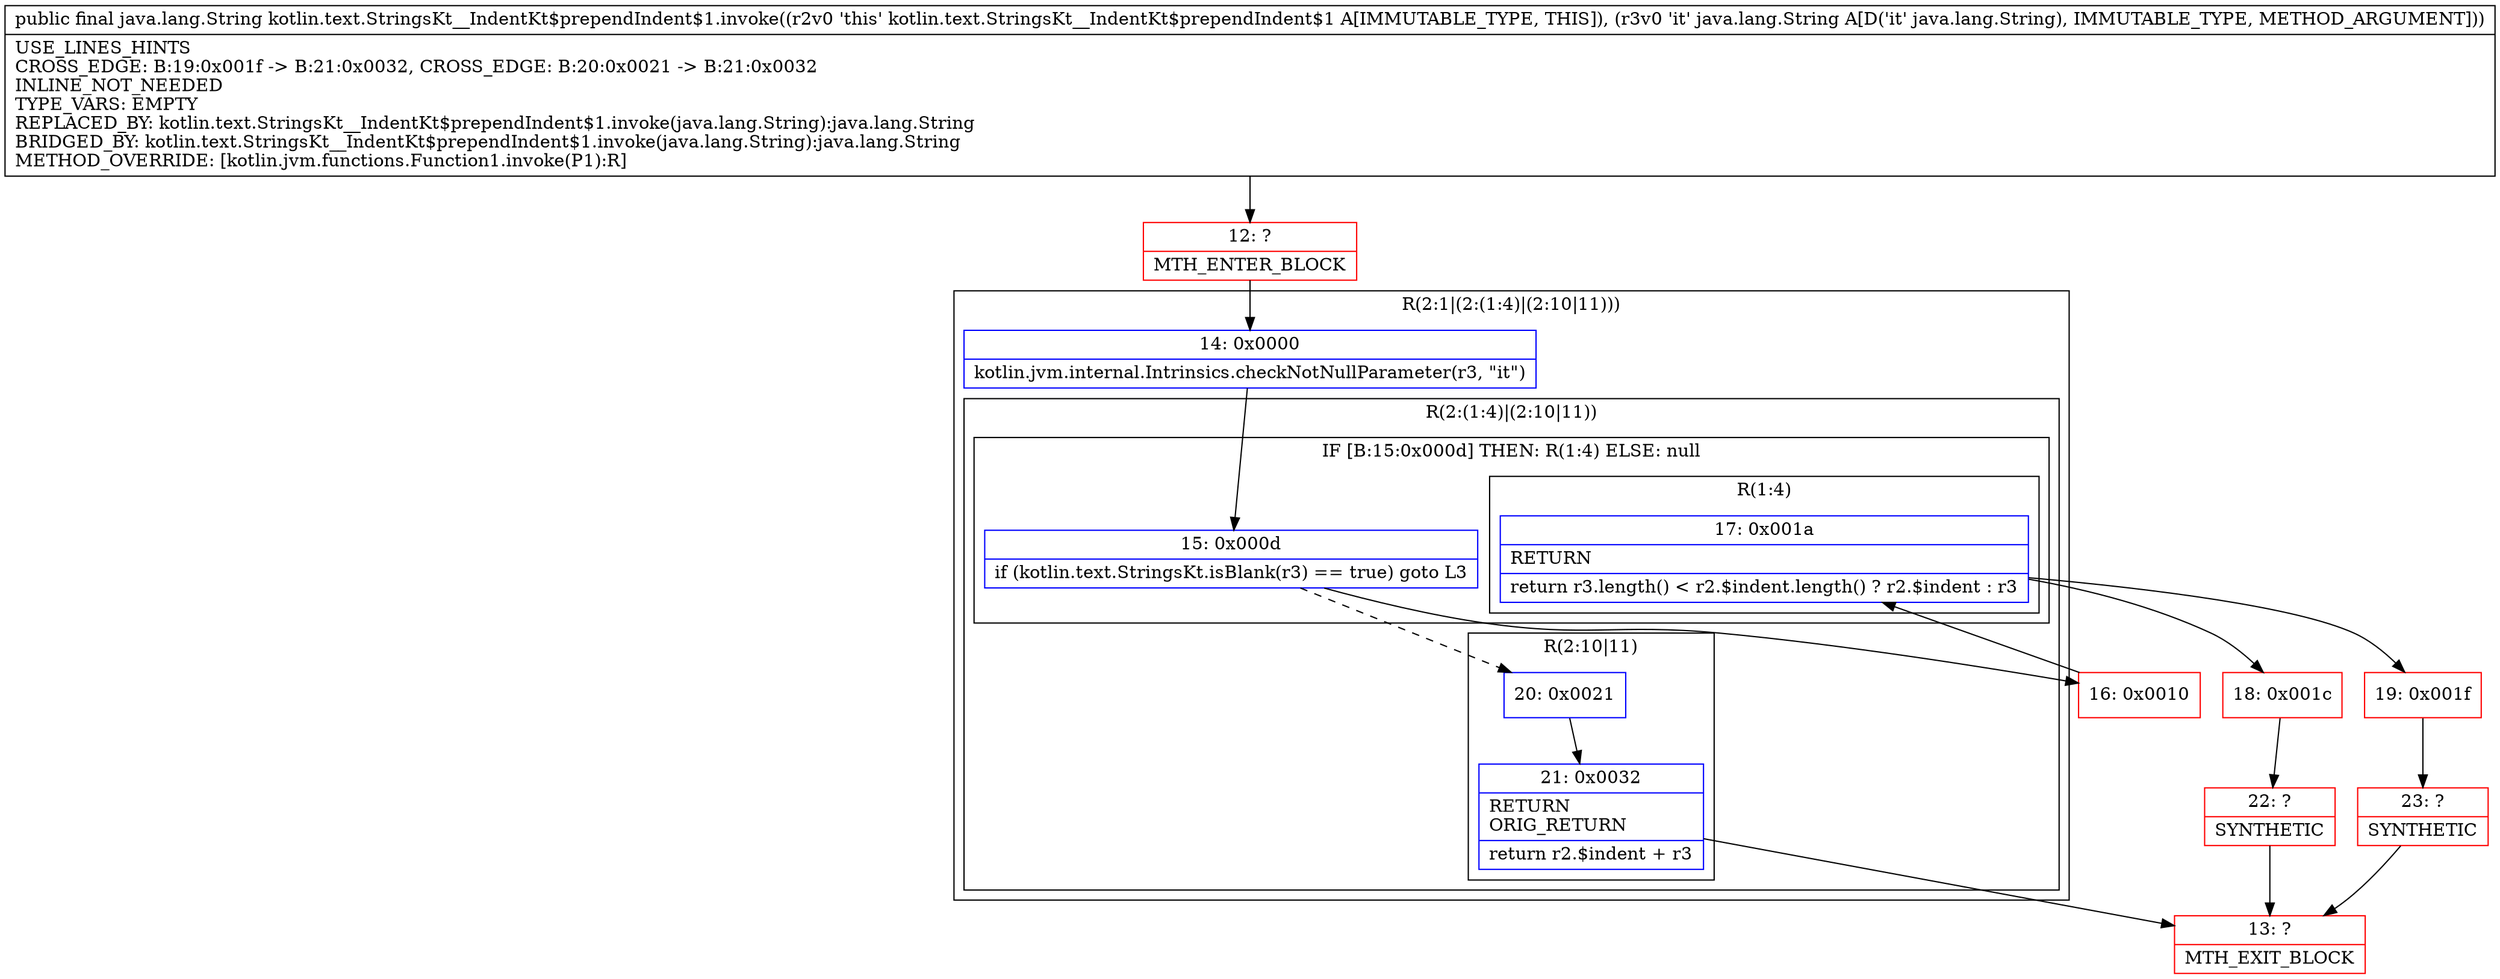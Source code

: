 digraph "CFG forkotlin.text.StringsKt__IndentKt$prependIndent$1.invoke(Ljava\/lang\/String;)Ljava\/lang\/String;" {
subgraph cluster_Region_423863343 {
label = "R(2:1|(2:(1:4)|(2:10|11)))";
node [shape=record,color=blue];
Node_14 [shape=record,label="{14\:\ 0x0000|kotlin.jvm.internal.Intrinsics.checkNotNullParameter(r3, \"it\")\l}"];
subgraph cluster_Region_593663355 {
label = "R(2:(1:4)|(2:10|11))";
node [shape=record,color=blue];
subgraph cluster_IfRegion_1177593027 {
label = "IF [B:15:0x000d] THEN: R(1:4) ELSE: null";
node [shape=record,color=blue];
Node_15 [shape=record,label="{15\:\ 0x000d|if (kotlin.text.StringsKt.isBlank(r3) == true) goto L3\l}"];
subgraph cluster_Region_340726013 {
label = "R(1:4)";
node [shape=record,color=blue];
Node_17 [shape=record,label="{17\:\ 0x001a|RETURN\l|return r3.length() \< r2.$indent.length() ? r2.$indent : r3\l}"];
}
}
subgraph cluster_Region_279559303 {
label = "R(2:10|11)";
node [shape=record,color=blue];
Node_20 [shape=record,label="{20\:\ 0x0021}"];
Node_21 [shape=record,label="{21\:\ 0x0032|RETURN\lORIG_RETURN\l|return r2.$indent + r3\l}"];
}
}
}
Node_12 [shape=record,color=red,label="{12\:\ ?|MTH_ENTER_BLOCK\l}"];
Node_16 [shape=record,color=red,label="{16\:\ 0x0010}"];
Node_18 [shape=record,color=red,label="{18\:\ 0x001c}"];
Node_22 [shape=record,color=red,label="{22\:\ ?|SYNTHETIC\l}"];
Node_13 [shape=record,color=red,label="{13\:\ ?|MTH_EXIT_BLOCK\l}"];
Node_19 [shape=record,color=red,label="{19\:\ 0x001f}"];
Node_23 [shape=record,color=red,label="{23\:\ ?|SYNTHETIC\l}"];
MethodNode[shape=record,label="{public final java.lang.String kotlin.text.StringsKt__IndentKt$prependIndent$1.invoke((r2v0 'this' kotlin.text.StringsKt__IndentKt$prependIndent$1 A[IMMUTABLE_TYPE, THIS]), (r3v0 'it' java.lang.String A[D('it' java.lang.String), IMMUTABLE_TYPE, METHOD_ARGUMENT]))  | USE_LINES_HINTS\lCROSS_EDGE: B:19:0x001f \-\> B:21:0x0032, CROSS_EDGE: B:20:0x0021 \-\> B:21:0x0032\lINLINE_NOT_NEEDED\lTYPE_VARS: EMPTY\lREPLACED_BY: kotlin.text.StringsKt__IndentKt$prependIndent$1.invoke(java.lang.String):java.lang.String\lBRIDGED_BY: kotlin.text.StringsKt__IndentKt$prependIndent$1.invoke(java.lang.String):java.lang.String\lMETHOD_OVERRIDE: [kotlin.jvm.functions.Function1.invoke(P1):R]\l}"];
MethodNode -> Node_12;Node_14 -> Node_15;
Node_15 -> Node_16;
Node_15 -> Node_20[style=dashed];
Node_17 -> Node_18;
Node_17 -> Node_19;
Node_20 -> Node_21;
Node_21 -> Node_13;
Node_12 -> Node_14;
Node_16 -> Node_17;
Node_18 -> Node_22;
Node_22 -> Node_13;
Node_19 -> Node_23;
Node_23 -> Node_13;
}

